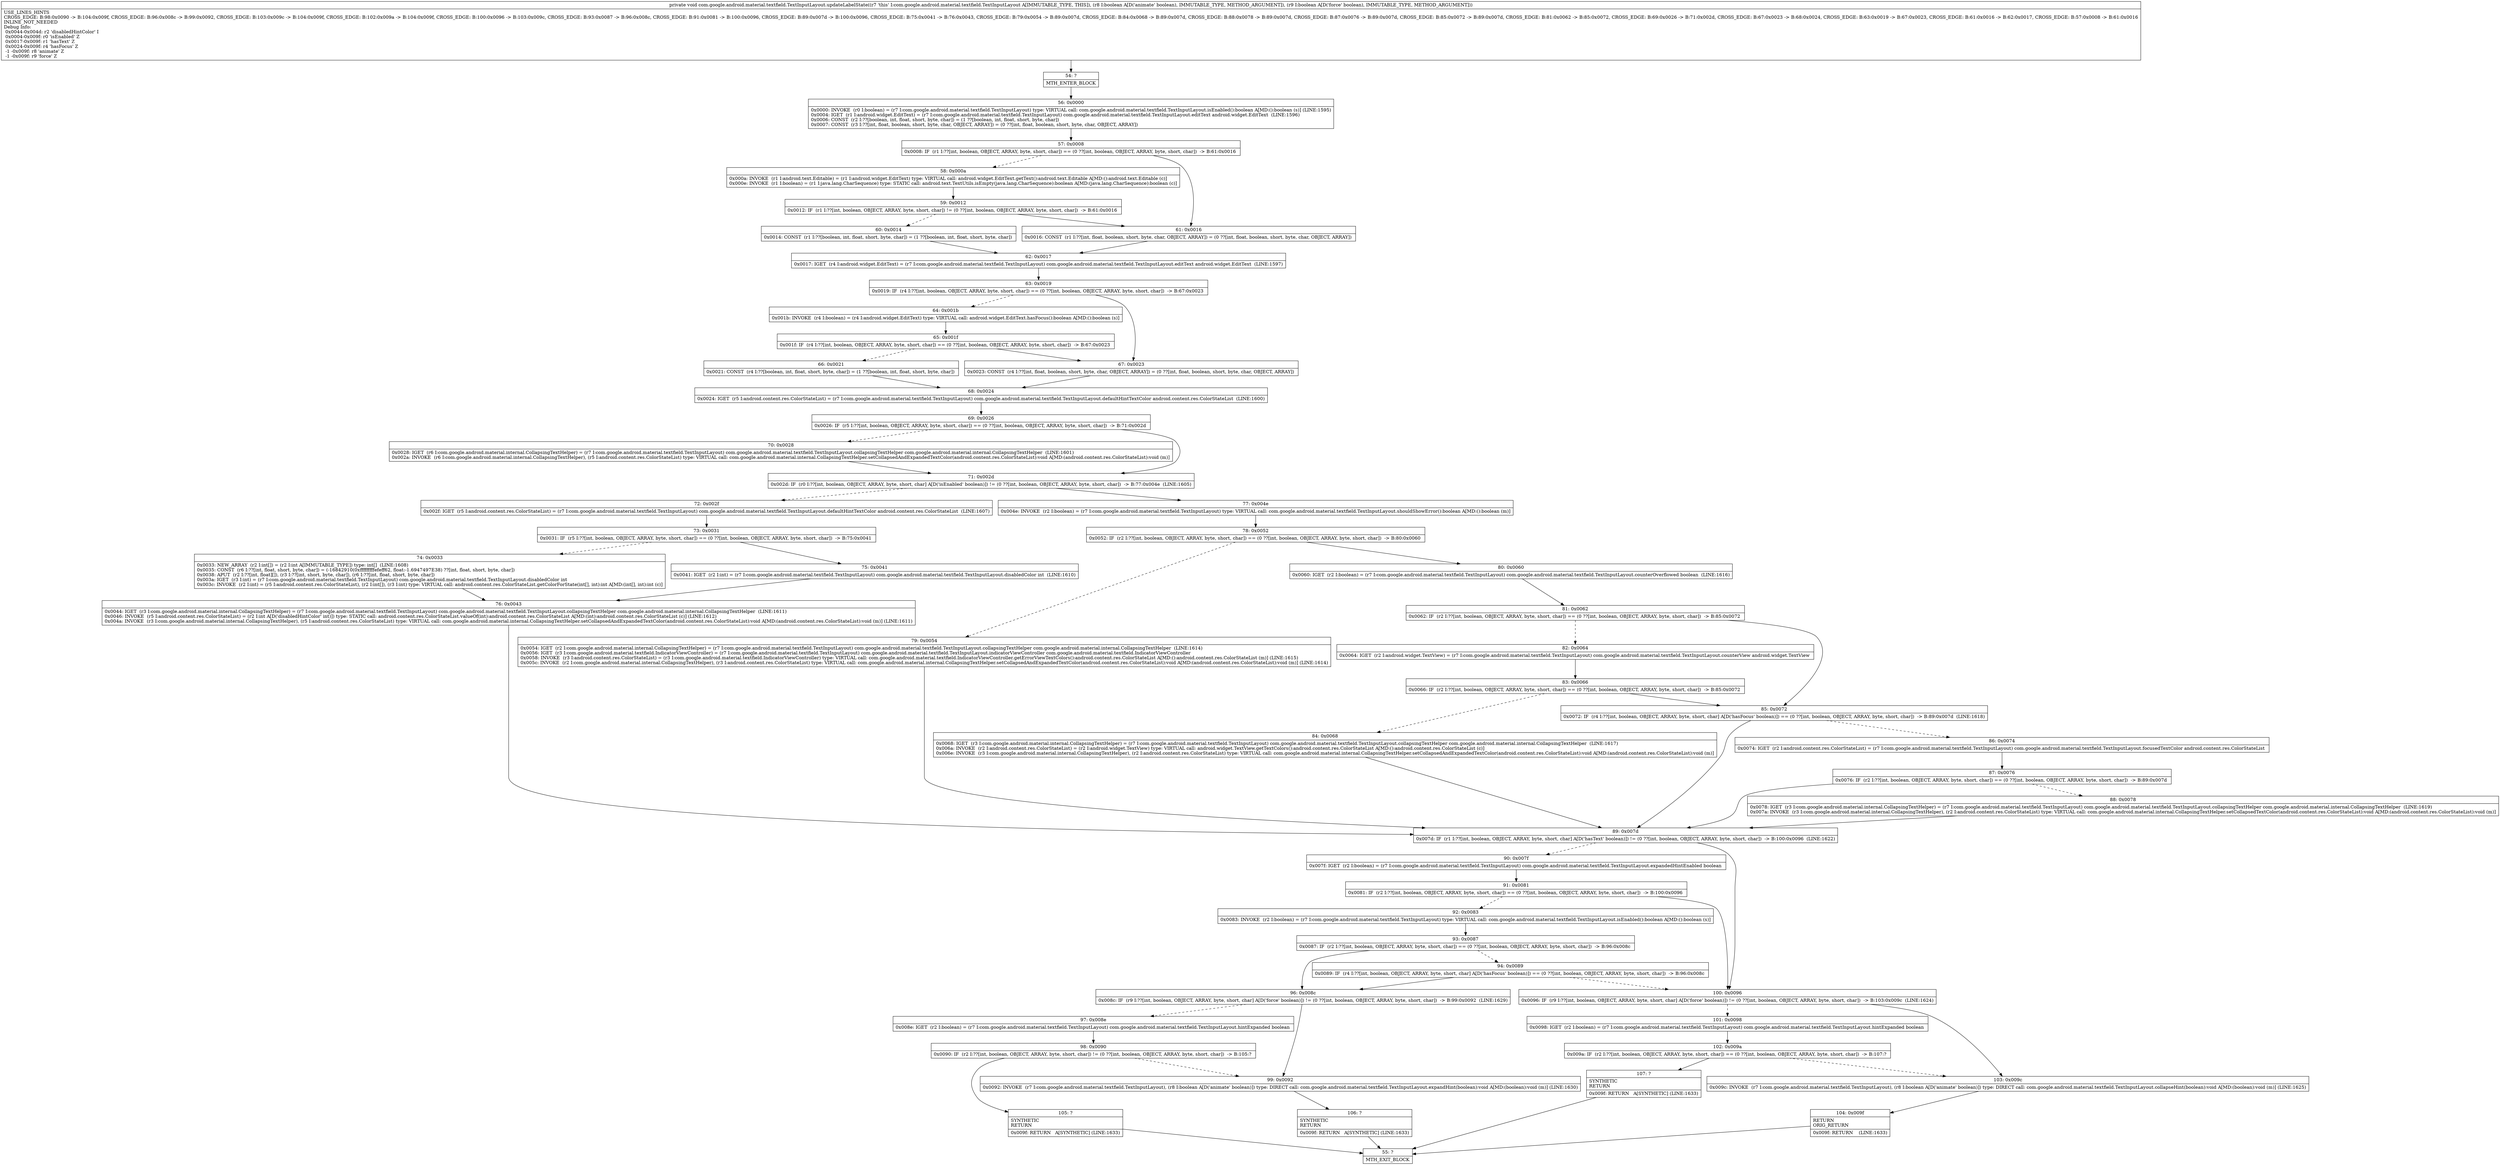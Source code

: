 digraph "CFG forcom.google.android.material.textfield.TextInputLayout.updateLabelState(ZZ)V" {
Node_54 [shape=record,label="{54\:\ ?|MTH_ENTER_BLOCK\l}"];
Node_56 [shape=record,label="{56\:\ 0x0000|0x0000: INVOKE  (r0 I:boolean) = (r7 I:com.google.android.material.textfield.TextInputLayout) type: VIRTUAL call: com.google.android.material.textfield.TextInputLayout.isEnabled():boolean A[MD:():boolean (s)] (LINE:1595)\l0x0004: IGET  (r1 I:android.widget.EditText) = (r7 I:com.google.android.material.textfield.TextInputLayout) com.google.android.material.textfield.TextInputLayout.editText android.widget.EditText  (LINE:1596)\l0x0006: CONST  (r2 I:??[boolean, int, float, short, byte, char]) = (1 ??[boolean, int, float, short, byte, char]) \l0x0007: CONST  (r3 I:??[int, float, boolean, short, byte, char, OBJECT, ARRAY]) = (0 ??[int, float, boolean, short, byte, char, OBJECT, ARRAY]) \l}"];
Node_57 [shape=record,label="{57\:\ 0x0008|0x0008: IF  (r1 I:??[int, boolean, OBJECT, ARRAY, byte, short, char]) == (0 ??[int, boolean, OBJECT, ARRAY, byte, short, char])  \-\> B:61:0x0016 \l}"];
Node_58 [shape=record,label="{58\:\ 0x000a|0x000a: INVOKE  (r1 I:android.text.Editable) = (r1 I:android.widget.EditText) type: VIRTUAL call: android.widget.EditText.getText():android.text.Editable A[MD:():android.text.Editable (c)]\l0x000e: INVOKE  (r1 I:boolean) = (r1 I:java.lang.CharSequence) type: STATIC call: android.text.TextUtils.isEmpty(java.lang.CharSequence):boolean A[MD:(java.lang.CharSequence):boolean (c)]\l}"];
Node_59 [shape=record,label="{59\:\ 0x0012|0x0012: IF  (r1 I:??[int, boolean, OBJECT, ARRAY, byte, short, char]) != (0 ??[int, boolean, OBJECT, ARRAY, byte, short, char])  \-\> B:61:0x0016 \l}"];
Node_60 [shape=record,label="{60\:\ 0x0014|0x0014: CONST  (r1 I:??[boolean, int, float, short, byte, char]) = (1 ??[boolean, int, float, short, byte, char]) \l}"];
Node_62 [shape=record,label="{62\:\ 0x0017|0x0017: IGET  (r4 I:android.widget.EditText) = (r7 I:com.google.android.material.textfield.TextInputLayout) com.google.android.material.textfield.TextInputLayout.editText android.widget.EditText  (LINE:1597)\l}"];
Node_63 [shape=record,label="{63\:\ 0x0019|0x0019: IF  (r4 I:??[int, boolean, OBJECT, ARRAY, byte, short, char]) == (0 ??[int, boolean, OBJECT, ARRAY, byte, short, char])  \-\> B:67:0x0023 \l}"];
Node_64 [shape=record,label="{64\:\ 0x001b|0x001b: INVOKE  (r4 I:boolean) = (r4 I:android.widget.EditText) type: VIRTUAL call: android.widget.EditText.hasFocus():boolean A[MD:():boolean (s)]\l}"];
Node_65 [shape=record,label="{65\:\ 0x001f|0x001f: IF  (r4 I:??[int, boolean, OBJECT, ARRAY, byte, short, char]) == (0 ??[int, boolean, OBJECT, ARRAY, byte, short, char])  \-\> B:67:0x0023 \l}"];
Node_66 [shape=record,label="{66\:\ 0x0021|0x0021: CONST  (r4 I:??[boolean, int, float, short, byte, char]) = (1 ??[boolean, int, float, short, byte, char]) \l}"];
Node_68 [shape=record,label="{68\:\ 0x0024|0x0024: IGET  (r5 I:android.content.res.ColorStateList) = (r7 I:com.google.android.material.textfield.TextInputLayout) com.google.android.material.textfield.TextInputLayout.defaultHintTextColor android.content.res.ColorStateList  (LINE:1600)\l}"];
Node_69 [shape=record,label="{69\:\ 0x0026|0x0026: IF  (r5 I:??[int, boolean, OBJECT, ARRAY, byte, short, char]) == (0 ??[int, boolean, OBJECT, ARRAY, byte, short, char])  \-\> B:71:0x002d \l}"];
Node_70 [shape=record,label="{70\:\ 0x0028|0x0028: IGET  (r6 I:com.google.android.material.internal.CollapsingTextHelper) = (r7 I:com.google.android.material.textfield.TextInputLayout) com.google.android.material.textfield.TextInputLayout.collapsingTextHelper com.google.android.material.internal.CollapsingTextHelper  (LINE:1601)\l0x002a: INVOKE  (r6 I:com.google.android.material.internal.CollapsingTextHelper), (r5 I:android.content.res.ColorStateList) type: VIRTUAL call: com.google.android.material.internal.CollapsingTextHelper.setCollapsedAndExpandedTextColor(android.content.res.ColorStateList):void A[MD:(android.content.res.ColorStateList):void (m)]\l}"];
Node_71 [shape=record,label="{71\:\ 0x002d|0x002d: IF  (r0 I:??[int, boolean, OBJECT, ARRAY, byte, short, char] A[D('isEnabled' boolean)]) != (0 ??[int, boolean, OBJECT, ARRAY, byte, short, char])  \-\> B:77:0x004e  (LINE:1605)\l}"];
Node_72 [shape=record,label="{72\:\ 0x002f|0x002f: IGET  (r5 I:android.content.res.ColorStateList) = (r7 I:com.google.android.material.textfield.TextInputLayout) com.google.android.material.textfield.TextInputLayout.defaultHintTextColor android.content.res.ColorStateList  (LINE:1607)\l}"];
Node_73 [shape=record,label="{73\:\ 0x0031|0x0031: IF  (r5 I:??[int, boolean, OBJECT, ARRAY, byte, short, char]) == (0 ??[int, boolean, OBJECT, ARRAY, byte, short, char])  \-\> B:75:0x0041 \l}"];
Node_74 [shape=record,label="{74\:\ 0x0033|0x0033: NEW_ARRAY  (r2 I:int[]) = (r2 I:int A[IMMUTABLE_TYPE]) type: int[]  (LINE:1608)\l0x0035: CONST  (r6 I:??[int, float, short, byte, char]) = (\-16842910(0xfffffffffefeff62, float:\-1.6947497E38) ??[int, float, short, byte, char]) \l0x0038: APUT  (r2 I:??[int, float][]), (r3 I:??[int, short, byte, char]), (r6 I:??[int, float, short, byte, char]) \l0x003a: IGET  (r3 I:int) = (r7 I:com.google.android.material.textfield.TextInputLayout) com.google.android.material.textfield.TextInputLayout.disabledColor int \l0x003c: INVOKE  (r2 I:int) = (r5 I:android.content.res.ColorStateList), (r2 I:int[]), (r3 I:int) type: VIRTUAL call: android.content.res.ColorStateList.getColorForState(int[], int):int A[MD:(int[], int):int (c)]\l}"];
Node_76 [shape=record,label="{76\:\ 0x0043|0x0044: IGET  (r3 I:com.google.android.material.internal.CollapsingTextHelper) = (r7 I:com.google.android.material.textfield.TextInputLayout) com.google.android.material.textfield.TextInputLayout.collapsingTextHelper com.google.android.material.internal.CollapsingTextHelper  (LINE:1611)\l0x0046: INVOKE  (r5 I:android.content.res.ColorStateList) = (r2 I:int A[D('disabledHintColor' int)]) type: STATIC call: android.content.res.ColorStateList.valueOf(int):android.content.res.ColorStateList A[MD:(int):android.content.res.ColorStateList (c)] (LINE:1612)\l0x004a: INVOKE  (r3 I:com.google.android.material.internal.CollapsingTextHelper), (r5 I:android.content.res.ColorStateList) type: VIRTUAL call: com.google.android.material.internal.CollapsingTextHelper.setCollapsedAndExpandedTextColor(android.content.res.ColorStateList):void A[MD:(android.content.res.ColorStateList):void (m)] (LINE:1611)\l}"];
Node_89 [shape=record,label="{89\:\ 0x007d|0x007d: IF  (r1 I:??[int, boolean, OBJECT, ARRAY, byte, short, char] A[D('hasText' boolean)]) != (0 ??[int, boolean, OBJECT, ARRAY, byte, short, char])  \-\> B:100:0x0096  (LINE:1622)\l}"];
Node_90 [shape=record,label="{90\:\ 0x007f|0x007f: IGET  (r2 I:boolean) = (r7 I:com.google.android.material.textfield.TextInputLayout) com.google.android.material.textfield.TextInputLayout.expandedHintEnabled boolean \l}"];
Node_91 [shape=record,label="{91\:\ 0x0081|0x0081: IF  (r2 I:??[int, boolean, OBJECT, ARRAY, byte, short, char]) == (0 ??[int, boolean, OBJECT, ARRAY, byte, short, char])  \-\> B:100:0x0096 \l}"];
Node_92 [shape=record,label="{92\:\ 0x0083|0x0083: INVOKE  (r2 I:boolean) = (r7 I:com.google.android.material.textfield.TextInputLayout) type: VIRTUAL call: com.google.android.material.textfield.TextInputLayout.isEnabled():boolean A[MD:():boolean (s)]\l}"];
Node_93 [shape=record,label="{93\:\ 0x0087|0x0087: IF  (r2 I:??[int, boolean, OBJECT, ARRAY, byte, short, char]) == (0 ??[int, boolean, OBJECT, ARRAY, byte, short, char])  \-\> B:96:0x008c \l}"];
Node_94 [shape=record,label="{94\:\ 0x0089|0x0089: IF  (r4 I:??[int, boolean, OBJECT, ARRAY, byte, short, char] A[D('hasFocus' boolean)]) == (0 ??[int, boolean, OBJECT, ARRAY, byte, short, char])  \-\> B:96:0x008c \l}"];
Node_96 [shape=record,label="{96\:\ 0x008c|0x008c: IF  (r9 I:??[int, boolean, OBJECT, ARRAY, byte, short, char] A[D('force' boolean)]) != (0 ??[int, boolean, OBJECT, ARRAY, byte, short, char])  \-\> B:99:0x0092  (LINE:1629)\l}"];
Node_97 [shape=record,label="{97\:\ 0x008e|0x008e: IGET  (r2 I:boolean) = (r7 I:com.google.android.material.textfield.TextInputLayout) com.google.android.material.textfield.TextInputLayout.hintExpanded boolean \l}"];
Node_98 [shape=record,label="{98\:\ 0x0090|0x0090: IF  (r2 I:??[int, boolean, OBJECT, ARRAY, byte, short, char]) != (0 ??[int, boolean, OBJECT, ARRAY, byte, short, char])  \-\> B:105:? \l}"];
Node_105 [shape=record,label="{105\:\ ?|SYNTHETIC\lRETURN\l|0x009f: RETURN   A[SYNTHETIC] (LINE:1633)\l}"];
Node_55 [shape=record,label="{55\:\ ?|MTH_EXIT_BLOCK\l}"];
Node_99 [shape=record,label="{99\:\ 0x0092|0x0092: INVOKE  (r7 I:com.google.android.material.textfield.TextInputLayout), (r8 I:boolean A[D('animate' boolean)]) type: DIRECT call: com.google.android.material.textfield.TextInputLayout.expandHint(boolean):void A[MD:(boolean):void (m)] (LINE:1630)\l}"];
Node_106 [shape=record,label="{106\:\ ?|SYNTHETIC\lRETURN\l|0x009f: RETURN   A[SYNTHETIC] (LINE:1633)\l}"];
Node_100 [shape=record,label="{100\:\ 0x0096|0x0096: IF  (r9 I:??[int, boolean, OBJECT, ARRAY, byte, short, char] A[D('force' boolean)]) != (0 ??[int, boolean, OBJECT, ARRAY, byte, short, char])  \-\> B:103:0x009c  (LINE:1624)\l}"];
Node_101 [shape=record,label="{101\:\ 0x0098|0x0098: IGET  (r2 I:boolean) = (r7 I:com.google.android.material.textfield.TextInputLayout) com.google.android.material.textfield.TextInputLayout.hintExpanded boolean \l}"];
Node_102 [shape=record,label="{102\:\ 0x009a|0x009a: IF  (r2 I:??[int, boolean, OBJECT, ARRAY, byte, short, char]) == (0 ??[int, boolean, OBJECT, ARRAY, byte, short, char])  \-\> B:107:? \l}"];
Node_107 [shape=record,label="{107\:\ ?|SYNTHETIC\lRETURN\l|0x009f: RETURN   A[SYNTHETIC] (LINE:1633)\l}"];
Node_103 [shape=record,label="{103\:\ 0x009c|0x009c: INVOKE  (r7 I:com.google.android.material.textfield.TextInputLayout), (r8 I:boolean A[D('animate' boolean)]) type: DIRECT call: com.google.android.material.textfield.TextInputLayout.collapseHint(boolean):void A[MD:(boolean):void (m)] (LINE:1625)\l}"];
Node_104 [shape=record,label="{104\:\ 0x009f|RETURN\lORIG_RETURN\l|0x009f: RETURN    (LINE:1633)\l}"];
Node_75 [shape=record,label="{75\:\ 0x0041|0x0041: IGET  (r2 I:int) = (r7 I:com.google.android.material.textfield.TextInputLayout) com.google.android.material.textfield.TextInputLayout.disabledColor int  (LINE:1610)\l}"];
Node_77 [shape=record,label="{77\:\ 0x004e|0x004e: INVOKE  (r2 I:boolean) = (r7 I:com.google.android.material.textfield.TextInputLayout) type: VIRTUAL call: com.google.android.material.textfield.TextInputLayout.shouldShowError():boolean A[MD:():boolean (m)]\l}"];
Node_78 [shape=record,label="{78\:\ 0x0052|0x0052: IF  (r2 I:??[int, boolean, OBJECT, ARRAY, byte, short, char]) == (0 ??[int, boolean, OBJECT, ARRAY, byte, short, char])  \-\> B:80:0x0060 \l}"];
Node_79 [shape=record,label="{79\:\ 0x0054|0x0054: IGET  (r2 I:com.google.android.material.internal.CollapsingTextHelper) = (r7 I:com.google.android.material.textfield.TextInputLayout) com.google.android.material.textfield.TextInputLayout.collapsingTextHelper com.google.android.material.internal.CollapsingTextHelper  (LINE:1614)\l0x0056: IGET  (r3 I:com.google.android.material.textfield.IndicatorViewController) = (r7 I:com.google.android.material.textfield.TextInputLayout) com.google.android.material.textfield.TextInputLayout.indicatorViewController com.google.android.material.textfield.IndicatorViewController \l0x0058: INVOKE  (r3 I:android.content.res.ColorStateList) = (r3 I:com.google.android.material.textfield.IndicatorViewController) type: VIRTUAL call: com.google.android.material.textfield.IndicatorViewController.getErrorViewTextColors():android.content.res.ColorStateList A[MD:():android.content.res.ColorStateList (m)] (LINE:1615)\l0x005c: INVOKE  (r2 I:com.google.android.material.internal.CollapsingTextHelper), (r3 I:android.content.res.ColorStateList) type: VIRTUAL call: com.google.android.material.internal.CollapsingTextHelper.setCollapsedAndExpandedTextColor(android.content.res.ColorStateList):void A[MD:(android.content.res.ColorStateList):void (m)] (LINE:1614)\l}"];
Node_80 [shape=record,label="{80\:\ 0x0060|0x0060: IGET  (r2 I:boolean) = (r7 I:com.google.android.material.textfield.TextInputLayout) com.google.android.material.textfield.TextInputLayout.counterOverflowed boolean  (LINE:1616)\l}"];
Node_81 [shape=record,label="{81\:\ 0x0062|0x0062: IF  (r2 I:??[int, boolean, OBJECT, ARRAY, byte, short, char]) == (0 ??[int, boolean, OBJECT, ARRAY, byte, short, char])  \-\> B:85:0x0072 \l}"];
Node_82 [shape=record,label="{82\:\ 0x0064|0x0064: IGET  (r2 I:android.widget.TextView) = (r7 I:com.google.android.material.textfield.TextInputLayout) com.google.android.material.textfield.TextInputLayout.counterView android.widget.TextView \l}"];
Node_83 [shape=record,label="{83\:\ 0x0066|0x0066: IF  (r2 I:??[int, boolean, OBJECT, ARRAY, byte, short, char]) == (0 ??[int, boolean, OBJECT, ARRAY, byte, short, char])  \-\> B:85:0x0072 \l}"];
Node_84 [shape=record,label="{84\:\ 0x0068|0x0068: IGET  (r3 I:com.google.android.material.internal.CollapsingTextHelper) = (r7 I:com.google.android.material.textfield.TextInputLayout) com.google.android.material.textfield.TextInputLayout.collapsingTextHelper com.google.android.material.internal.CollapsingTextHelper  (LINE:1617)\l0x006a: INVOKE  (r2 I:android.content.res.ColorStateList) = (r2 I:android.widget.TextView) type: VIRTUAL call: android.widget.TextView.getTextColors():android.content.res.ColorStateList A[MD:():android.content.res.ColorStateList (c)]\l0x006e: INVOKE  (r3 I:com.google.android.material.internal.CollapsingTextHelper), (r2 I:android.content.res.ColorStateList) type: VIRTUAL call: com.google.android.material.internal.CollapsingTextHelper.setCollapsedAndExpandedTextColor(android.content.res.ColorStateList):void A[MD:(android.content.res.ColorStateList):void (m)]\l}"];
Node_85 [shape=record,label="{85\:\ 0x0072|0x0072: IF  (r4 I:??[int, boolean, OBJECT, ARRAY, byte, short, char] A[D('hasFocus' boolean)]) == (0 ??[int, boolean, OBJECT, ARRAY, byte, short, char])  \-\> B:89:0x007d  (LINE:1618)\l}"];
Node_86 [shape=record,label="{86\:\ 0x0074|0x0074: IGET  (r2 I:android.content.res.ColorStateList) = (r7 I:com.google.android.material.textfield.TextInputLayout) com.google.android.material.textfield.TextInputLayout.focusedTextColor android.content.res.ColorStateList \l}"];
Node_87 [shape=record,label="{87\:\ 0x0076|0x0076: IF  (r2 I:??[int, boolean, OBJECT, ARRAY, byte, short, char]) == (0 ??[int, boolean, OBJECT, ARRAY, byte, short, char])  \-\> B:89:0x007d \l}"];
Node_88 [shape=record,label="{88\:\ 0x0078|0x0078: IGET  (r3 I:com.google.android.material.internal.CollapsingTextHelper) = (r7 I:com.google.android.material.textfield.TextInputLayout) com.google.android.material.textfield.TextInputLayout.collapsingTextHelper com.google.android.material.internal.CollapsingTextHelper  (LINE:1619)\l0x007a: INVOKE  (r3 I:com.google.android.material.internal.CollapsingTextHelper), (r2 I:android.content.res.ColorStateList) type: VIRTUAL call: com.google.android.material.internal.CollapsingTextHelper.setCollapsedTextColor(android.content.res.ColorStateList):void A[MD:(android.content.res.ColorStateList):void (m)]\l}"];
Node_67 [shape=record,label="{67\:\ 0x0023|0x0023: CONST  (r4 I:??[int, float, boolean, short, byte, char, OBJECT, ARRAY]) = (0 ??[int, float, boolean, short, byte, char, OBJECT, ARRAY]) \l}"];
Node_61 [shape=record,label="{61\:\ 0x0016|0x0016: CONST  (r1 I:??[int, float, boolean, short, byte, char, OBJECT, ARRAY]) = (0 ??[int, float, boolean, short, byte, char, OBJECT, ARRAY]) \l}"];
MethodNode[shape=record,label="{private void com.google.android.material.textfield.TextInputLayout.updateLabelState((r7 'this' I:com.google.android.material.textfield.TextInputLayout A[IMMUTABLE_TYPE, THIS]), (r8 I:boolean A[D('animate' boolean), IMMUTABLE_TYPE, METHOD_ARGUMENT]), (r9 I:boolean A[D('force' boolean), IMMUTABLE_TYPE, METHOD_ARGUMENT]))  | USE_LINES_HINTS\lCROSS_EDGE: B:98:0x0090 \-\> B:104:0x009f, CROSS_EDGE: B:96:0x008c \-\> B:99:0x0092, CROSS_EDGE: B:103:0x009c \-\> B:104:0x009f, CROSS_EDGE: B:102:0x009a \-\> B:104:0x009f, CROSS_EDGE: B:100:0x0096 \-\> B:103:0x009c, CROSS_EDGE: B:93:0x0087 \-\> B:96:0x008c, CROSS_EDGE: B:91:0x0081 \-\> B:100:0x0096, CROSS_EDGE: B:89:0x007d \-\> B:100:0x0096, CROSS_EDGE: B:75:0x0041 \-\> B:76:0x0043, CROSS_EDGE: B:79:0x0054 \-\> B:89:0x007d, CROSS_EDGE: B:84:0x0068 \-\> B:89:0x007d, CROSS_EDGE: B:88:0x0078 \-\> B:89:0x007d, CROSS_EDGE: B:87:0x0076 \-\> B:89:0x007d, CROSS_EDGE: B:85:0x0072 \-\> B:89:0x007d, CROSS_EDGE: B:81:0x0062 \-\> B:85:0x0072, CROSS_EDGE: B:69:0x0026 \-\> B:71:0x002d, CROSS_EDGE: B:67:0x0023 \-\> B:68:0x0024, CROSS_EDGE: B:63:0x0019 \-\> B:67:0x0023, CROSS_EDGE: B:61:0x0016 \-\> B:62:0x0017, CROSS_EDGE: B:57:0x0008 \-\> B:61:0x0016\lINLINE_NOT_NEEDED\lDebug Info:\l  0x0044\-0x004d: r2 'disabledHintColor' I\l  0x0004\-0x009f: r0 'isEnabled' Z\l  0x0017\-0x009f: r1 'hasText' Z\l  0x0024\-0x009f: r4 'hasFocus' Z\l  \-1 \-0x009f: r8 'animate' Z\l  \-1 \-0x009f: r9 'force' Z\l}"];
MethodNode -> Node_54;Node_54 -> Node_56;
Node_56 -> Node_57;
Node_57 -> Node_58[style=dashed];
Node_57 -> Node_61;
Node_58 -> Node_59;
Node_59 -> Node_60[style=dashed];
Node_59 -> Node_61;
Node_60 -> Node_62;
Node_62 -> Node_63;
Node_63 -> Node_64[style=dashed];
Node_63 -> Node_67;
Node_64 -> Node_65;
Node_65 -> Node_66[style=dashed];
Node_65 -> Node_67;
Node_66 -> Node_68;
Node_68 -> Node_69;
Node_69 -> Node_70[style=dashed];
Node_69 -> Node_71;
Node_70 -> Node_71;
Node_71 -> Node_72[style=dashed];
Node_71 -> Node_77;
Node_72 -> Node_73;
Node_73 -> Node_74[style=dashed];
Node_73 -> Node_75;
Node_74 -> Node_76;
Node_76 -> Node_89;
Node_89 -> Node_90[style=dashed];
Node_89 -> Node_100;
Node_90 -> Node_91;
Node_91 -> Node_92[style=dashed];
Node_91 -> Node_100;
Node_92 -> Node_93;
Node_93 -> Node_94[style=dashed];
Node_93 -> Node_96;
Node_94 -> Node_96;
Node_94 -> Node_100[style=dashed];
Node_96 -> Node_97[style=dashed];
Node_96 -> Node_99;
Node_97 -> Node_98;
Node_98 -> Node_99[style=dashed];
Node_98 -> Node_105;
Node_105 -> Node_55;
Node_99 -> Node_106;
Node_106 -> Node_55;
Node_100 -> Node_101[style=dashed];
Node_100 -> Node_103;
Node_101 -> Node_102;
Node_102 -> Node_103[style=dashed];
Node_102 -> Node_107;
Node_107 -> Node_55;
Node_103 -> Node_104;
Node_104 -> Node_55;
Node_75 -> Node_76;
Node_77 -> Node_78;
Node_78 -> Node_79[style=dashed];
Node_78 -> Node_80;
Node_79 -> Node_89;
Node_80 -> Node_81;
Node_81 -> Node_82[style=dashed];
Node_81 -> Node_85;
Node_82 -> Node_83;
Node_83 -> Node_84[style=dashed];
Node_83 -> Node_85;
Node_84 -> Node_89;
Node_85 -> Node_86[style=dashed];
Node_85 -> Node_89;
Node_86 -> Node_87;
Node_87 -> Node_88[style=dashed];
Node_87 -> Node_89;
Node_88 -> Node_89;
Node_67 -> Node_68;
Node_61 -> Node_62;
}

